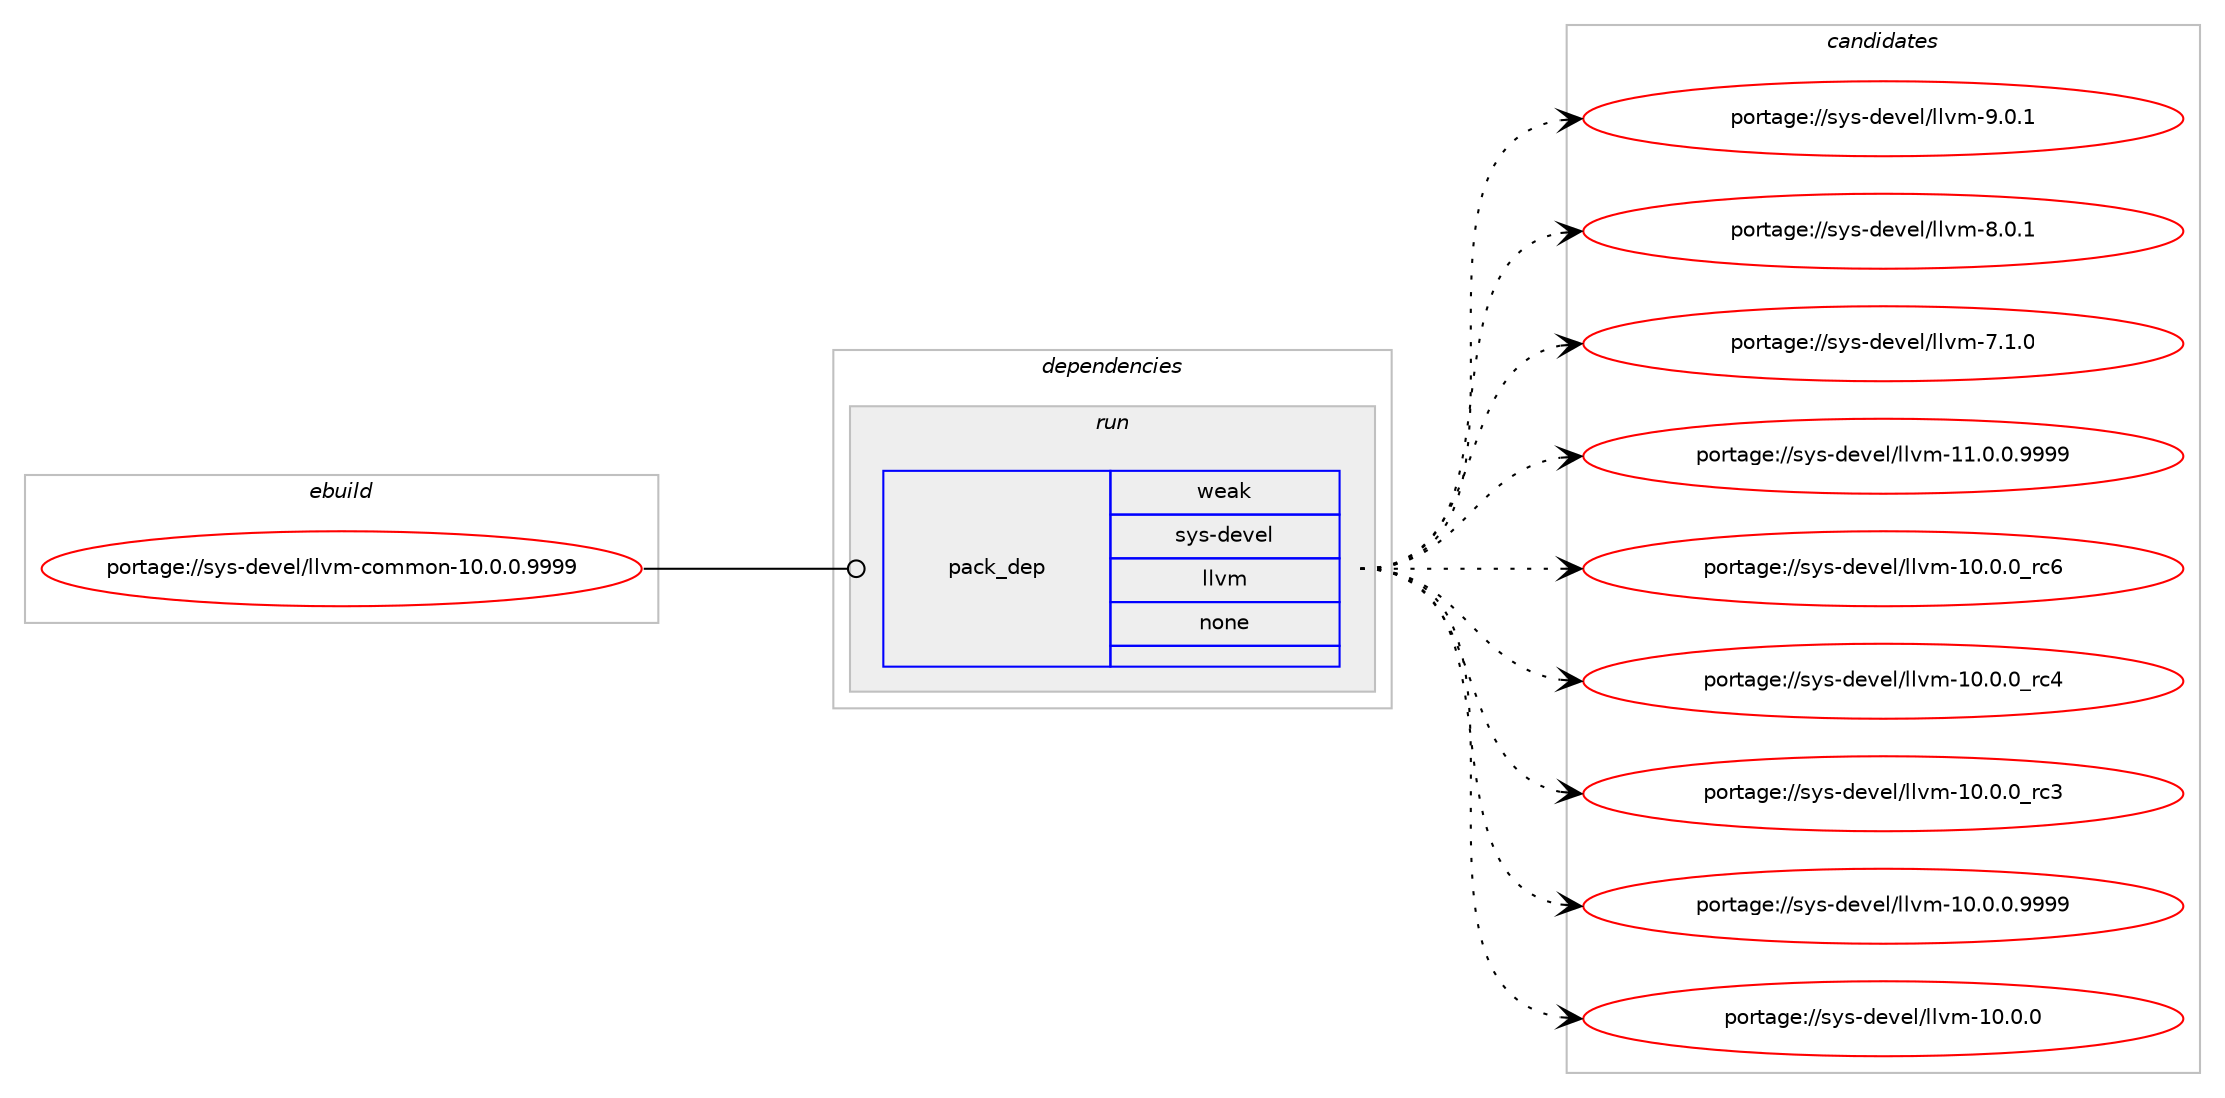 digraph prolog {

# *************
# Graph options
# *************

newrank=true;
concentrate=true;
compound=true;
graph [rankdir=LR,fontname=Helvetica,fontsize=10,ranksep=1.5];#, ranksep=2.5, nodesep=0.2];
edge  [arrowhead=vee];
node  [fontname=Helvetica,fontsize=10];

# **********
# The ebuild
# **********

subgraph cluster_leftcol {
color=gray;
rank=same;
label=<<i>ebuild</i>>;
id [label="portage://sys-devel/llvm-common-10.0.0.9999", color=red, width=4, href="../sys-devel/llvm-common-10.0.0.9999.svg"];
}

# ****************
# The dependencies
# ****************

subgraph cluster_midcol {
color=gray;
label=<<i>dependencies</i>>;
subgraph cluster_compile {
fillcolor="#eeeeee";
style=filled;
label=<<i>compile</i>>;
}
subgraph cluster_compileandrun {
fillcolor="#eeeeee";
style=filled;
label=<<i>compile and run</i>>;
}
subgraph cluster_run {
fillcolor="#eeeeee";
style=filled;
label=<<i>run</i>>;
subgraph pack8921 {
dependency10965 [label=<<TABLE BORDER="0" CELLBORDER="1" CELLSPACING="0" CELLPADDING="4" WIDTH="220"><TR><TD ROWSPAN="6" CELLPADDING="30">pack_dep</TD></TR><TR><TD WIDTH="110">weak</TD></TR><TR><TD>sys-devel</TD></TR><TR><TD>llvm</TD></TR><TR><TD>none</TD></TR><TR><TD></TD></TR></TABLE>>, shape=none, color=blue];
}
id:e -> dependency10965:w [weight=20,style="solid",arrowhead="odot"];
}
}

# **************
# The candidates
# **************

subgraph cluster_choices {
rank=same;
color=gray;
label=<<i>candidates</i>>;

subgraph choice8921 {
color=black;
nodesep=1;
choice1151211154510010111810110847108108118109455746484649 [label="portage://sys-devel/llvm-9.0.1", color=red, width=4,href="../sys-devel/llvm-9.0.1.svg"];
choice1151211154510010111810110847108108118109455646484649 [label="portage://sys-devel/llvm-8.0.1", color=red, width=4,href="../sys-devel/llvm-8.0.1.svg"];
choice1151211154510010111810110847108108118109455546494648 [label="portage://sys-devel/llvm-7.1.0", color=red, width=4,href="../sys-devel/llvm-7.1.0.svg"];
choice1151211154510010111810110847108108118109454949464846484657575757 [label="portage://sys-devel/llvm-11.0.0.9999", color=red, width=4,href="../sys-devel/llvm-11.0.0.9999.svg"];
choice115121115451001011181011084710810811810945494846484648951149954 [label="portage://sys-devel/llvm-10.0.0_rc6", color=red, width=4,href="../sys-devel/llvm-10.0.0_rc6.svg"];
choice115121115451001011181011084710810811810945494846484648951149952 [label="portage://sys-devel/llvm-10.0.0_rc4", color=red, width=4,href="../sys-devel/llvm-10.0.0_rc4.svg"];
choice115121115451001011181011084710810811810945494846484648951149951 [label="portage://sys-devel/llvm-10.0.0_rc3", color=red, width=4,href="../sys-devel/llvm-10.0.0_rc3.svg"];
choice1151211154510010111810110847108108118109454948464846484657575757 [label="portage://sys-devel/llvm-10.0.0.9999", color=red, width=4,href="../sys-devel/llvm-10.0.0.9999.svg"];
choice115121115451001011181011084710810811810945494846484648 [label="portage://sys-devel/llvm-10.0.0", color=red, width=4,href="../sys-devel/llvm-10.0.0.svg"];
dependency10965:e -> choice1151211154510010111810110847108108118109455746484649:w [style=dotted,weight="100"];
dependency10965:e -> choice1151211154510010111810110847108108118109455646484649:w [style=dotted,weight="100"];
dependency10965:e -> choice1151211154510010111810110847108108118109455546494648:w [style=dotted,weight="100"];
dependency10965:e -> choice1151211154510010111810110847108108118109454949464846484657575757:w [style=dotted,weight="100"];
dependency10965:e -> choice115121115451001011181011084710810811810945494846484648951149954:w [style=dotted,weight="100"];
dependency10965:e -> choice115121115451001011181011084710810811810945494846484648951149952:w [style=dotted,weight="100"];
dependency10965:e -> choice115121115451001011181011084710810811810945494846484648951149951:w [style=dotted,weight="100"];
dependency10965:e -> choice1151211154510010111810110847108108118109454948464846484657575757:w [style=dotted,weight="100"];
dependency10965:e -> choice115121115451001011181011084710810811810945494846484648:w [style=dotted,weight="100"];
}
}

}
